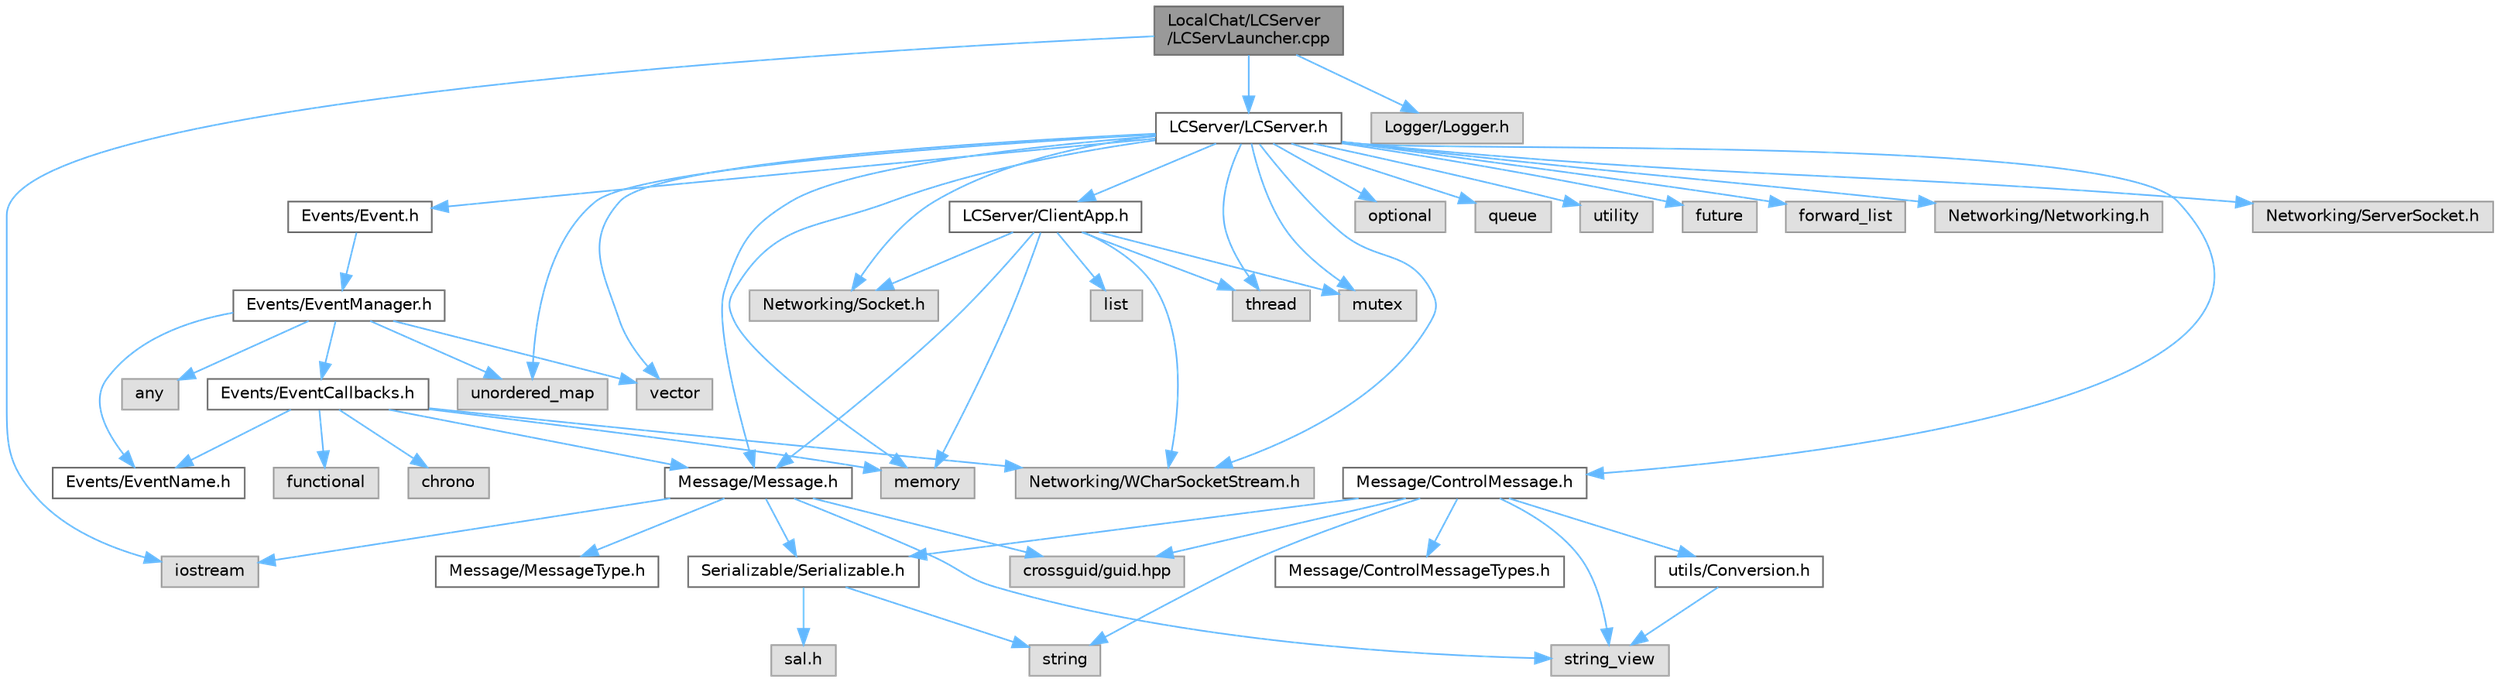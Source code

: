 digraph "LocalChat/LCServer/LCServLauncher.cpp"
{
 // LATEX_PDF_SIZE
  bgcolor="transparent";
  edge [fontname=Helvetica,fontsize=10,labelfontname=Helvetica,labelfontsize=10];
  node [fontname=Helvetica,fontsize=10,shape=box,height=0.2,width=0.4];
  Node1 [label="LocalChat/LCServer\l/LCServLauncher.cpp",height=0.2,width=0.4,color="gray40", fillcolor="grey60", style="filled", fontcolor="black",tooltip=" "];
  Node1 -> Node2 [color="steelblue1",style="solid"];
  Node2 [label="LCServer/LCServer.h",height=0.2,width=0.4,color="grey40", fillcolor="white", style="filled",URL="$_l_c_server_8h.html",tooltip=" "];
  Node2 -> Node3 [color="steelblue1",style="solid"];
  Node3 [label="Networking/Networking.h",height=0.2,width=0.4,color="grey60", fillcolor="#E0E0E0", style="filled",tooltip=" "];
  Node2 -> Node4 [color="steelblue1",style="solid"];
  Node4 [label="Networking/ServerSocket.h",height=0.2,width=0.4,color="grey60", fillcolor="#E0E0E0", style="filled",tooltip=" "];
  Node2 -> Node5 [color="steelblue1",style="solid"];
  Node5 [label="Networking/Socket.h",height=0.2,width=0.4,color="grey60", fillcolor="#E0E0E0", style="filled",tooltip=" "];
  Node2 -> Node6 [color="steelblue1",style="solid"];
  Node6 [label="Message/Message.h",height=0.2,width=0.4,color="grey40", fillcolor="white", style="filled",URL="$_message_8h.html",tooltip=" "];
  Node6 -> Node7 [color="steelblue1",style="solid"];
  Node7 [label="Serializable/Serializable.h",height=0.2,width=0.4,color="grey40", fillcolor="white", style="filled",URL="$_serializable_8h.html",tooltip=" "];
  Node7 -> Node8 [color="steelblue1",style="solid"];
  Node8 [label="sal.h",height=0.2,width=0.4,color="grey60", fillcolor="#E0E0E0", style="filled",tooltip=" "];
  Node7 -> Node9 [color="steelblue1",style="solid"];
  Node9 [label="string",height=0.2,width=0.4,color="grey60", fillcolor="#E0E0E0", style="filled",tooltip=" "];
  Node6 -> Node10 [color="steelblue1",style="solid"];
  Node10 [label="Message/MessageType.h",height=0.2,width=0.4,color="grey40", fillcolor="white", style="filled",URL="$_message_type_8h.html",tooltip=" "];
  Node6 -> Node11 [color="steelblue1",style="solid"];
  Node11 [label="crossguid/guid.hpp",height=0.2,width=0.4,color="grey60", fillcolor="#E0E0E0", style="filled",tooltip=" "];
  Node6 -> Node12 [color="steelblue1",style="solid"];
  Node12 [label="iostream",height=0.2,width=0.4,color="grey60", fillcolor="#E0E0E0", style="filled",tooltip=" "];
  Node6 -> Node13 [color="steelblue1",style="solid"];
  Node13 [label="string_view",height=0.2,width=0.4,color="grey60", fillcolor="#E0E0E0", style="filled",tooltip=" "];
  Node2 -> Node14 [color="steelblue1",style="solid"];
  Node14 [label="Networking/WCharSocketStream.h",height=0.2,width=0.4,color="grey60", fillcolor="#E0E0E0", style="filled",tooltip=" "];
  Node2 -> Node15 [color="steelblue1",style="solid"];
  Node15 [label="Events/Event.h",height=0.2,width=0.4,color="grey40", fillcolor="white", style="filled",URL="$_event_8h.html",tooltip=" "];
  Node15 -> Node16 [color="steelblue1",style="solid"];
  Node16 [label="Events/EventManager.h",height=0.2,width=0.4,color="grey40", fillcolor="white", style="filled",URL="$_event_manager_8h.html",tooltip=" "];
  Node16 -> Node17 [color="steelblue1",style="solid"];
  Node17 [label="Events/EventName.h",height=0.2,width=0.4,color="grey40", fillcolor="white", style="filled",URL="$_event_name_8h.html",tooltip=" "];
  Node16 -> Node18 [color="steelblue1",style="solid"];
  Node18 [label="Events/EventCallbacks.h",height=0.2,width=0.4,color="grey40", fillcolor="white", style="filled",URL="$_event_callbacks_8h.html",tooltip=" "];
  Node18 -> Node6 [color="steelblue1",style="solid"];
  Node18 -> Node17 [color="steelblue1",style="solid"];
  Node18 -> Node14 [color="steelblue1",style="solid"];
  Node18 -> Node19 [color="steelblue1",style="solid"];
  Node19 [label="functional",height=0.2,width=0.4,color="grey60", fillcolor="#E0E0E0", style="filled",tooltip=" "];
  Node18 -> Node20 [color="steelblue1",style="solid"];
  Node20 [label="memory",height=0.2,width=0.4,color="grey60", fillcolor="#E0E0E0", style="filled",tooltip=" "];
  Node18 -> Node21 [color="steelblue1",style="solid"];
  Node21 [label="chrono",height=0.2,width=0.4,color="grey60", fillcolor="#E0E0E0", style="filled",tooltip=" "];
  Node16 -> Node22 [color="steelblue1",style="solid"];
  Node22 [label="unordered_map",height=0.2,width=0.4,color="grey60", fillcolor="#E0E0E0", style="filled",tooltip=" "];
  Node16 -> Node23 [color="steelblue1",style="solid"];
  Node23 [label="vector",height=0.2,width=0.4,color="grey60", fillcolor="#E0E0E0", style="filled",tooltip=" "];
  Node16 -> Node24 [color="steelblue1",style="solid"];
  Node24 [label="any",height=0.2,width=0.4,color="grey60", fillcolor="#E0E0E0", style="filled",tooltip=" "];
  Node2 -> Node25 [color="steelblue1",style="solid"];
  Node25 [label="LCServer/ClientApp.h",height=0.2,width=0.4,color="grey40", fillcolor="white", style="filled",URL="$_client_app_8h.html",tooltip=" "];
  Node25 -> Node5 [color="steelblue1",style="solid"];
  Node25 -> Node14 [color="steelblue1",style="solid"];
  Node25 -> Node6 [color="steelblue1",style="solid"];
  Node25 -> Node20 [color="steelblue1",style="solid"];
  Node25 -> Node26 [color="steelblue1",style="solid"];
  Node26 [label="thread",height=0.2,width=0.4,color="grey60", fillcolor="#E0E0E0", style="filled",tooltip=" "];
  Node25 -> Node27 [color="steelblue1",style="solid"];
  Node27 [label="mutex",height=0.2,width=0.4,color="grey60", fillcolor="#E0E0E0", style="filled",tooltip=" "];
  Node25 -> Node28 [color="steelblue1",style="solid"];
  Node28 [label="list",height=0.2,width=0.4,color="grey60", fillcolor="#E0E0E0", style="filled",tooltip=" "];
  Node2 -> Node29 [color="steelblue1",style="solid"];
  Node29 [label="Message/ControlMessage.h",height=0.2,width=0.4,color="grey40", fillcolor="white", style="filled",URL="$_control_message_8h.html",tooltip=" "];
  Node29 -> Node7 [color="steelblue1",style="solid"];
  Node29 -> Node30 [color="steelblue1",style="solid"];
  Node30 [label="Message/ControlMessageTypes.h",height=0.2,width=0.4,color="grey40", fillcolor="white", style="filled",URL="$_control_message_types_8h.html",tooltip=" "];
  Node29 -> Node11 [color="steelblue1",style="solid"];
  Node29 -> Node31 [color="steelblue1",style="solid"];
  Node31 [label="utils/Conversion.h",height=0.2,width=0.4,color="grey40", fillcolor="white", style="filled",URL="$_conversion_8h.html",tooltip=" "];
  Node31 -> Node13 [color="steelblue1",style="solid"];
  Node29 -> Node9 [color="steelblue1",style="solid"];
  Node29 -> Node13 [color="steelblue1",style="solid"];
  Node2 -> Node32 [color="steelblue1",style="solid"];
  Node32 [label="optional",height=0.2,width=0.4,color="grey60", fillcolor="#E0E0E0", style="filled",tooltip=" "];
  Node2 -> Node26 [color="steelblue1",style="solid"];
  Node2 -> Node27 [color="steelblue1",style="solid"];
  Node2 -> Node33 [color="steelblue1",style="solid"];
  Node33 [label="queue",height=0.2,width=0.4,color="grey60", fillcolor="#E0E0E0", style="filled",tooltip=" "];
  Node2 -> Node20 [color="steelblue1",style="solid"];
  Node2 -> Node34 [color="steelblue1",style="solid"];
  Node34 [label="utility",height=0.2,width=0.4,color="grey60", fillcolor="#E0E0E0", style="filled",tooltip=" "];
  Node2 -> Node23 [color="steelblue1",style="solid"];
  Node2 -> Node35 [color="steelblue1",style="solid"];
  Node35 [label="future",height=0.2,width=0.4,color="grey60", fillcolor="#E0E0E0", style="filled",tooltip=" "];
  Node2 -> Node22 [color="steelblue1",style="solid"];
  Node2 -> Node36 [color="steelblue1",style="solid"];
  Node36 [label="forward_list",height=0.2,width=0.4,color="grey60", fillcolor="#E0E0E0", style="filled",tooltip=" "];
  Node1 -> Node37 [color="steelblue1",style="solid"];
  Node37 [label="Logger/Logger.h",height=0.2,width=0.4,color="grey60", fillcolor="#E0E0E0", style="filled",tooltip=" "];
  Node1 -> Node12 [color="steelblue1",style="solid"];
}

